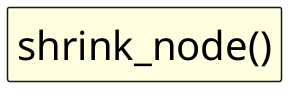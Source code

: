 @startuml

skinparam ComponentStyle rectangle
hide stereotype
scale 1/1

skinparam Component {
    FontSize 40
    FontColor black
    BorderThickness 1.5
    BackgroundColor transparent
}

' components:
component "shrink_node()" as c0 #LightYellow
' layout:

@enduml
